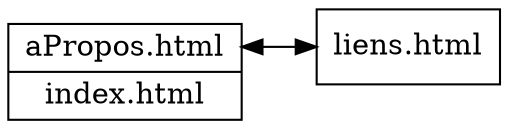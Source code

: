 digraph struct {
	rankdir = LR;
	node [shape=record];
	past [label="<f0> aPropos.html |<f1> index.html"];
	present [label="<f0> liens.html"];
	//future [label="<f0> "];
	past:f0 -> present [dir=both] //-> future:f0;
}
